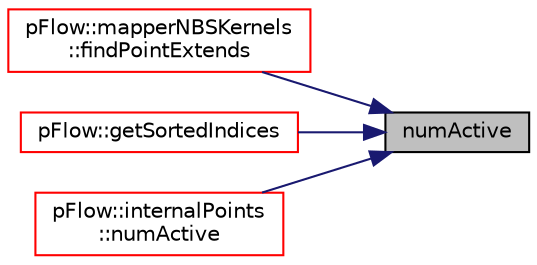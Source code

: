 digraph "numActive"
{
 // LATEX_PDF_SIZE
  edge [fontname="Helvetica",fontsize="10",labelfontname="Helvetica",labelfontsize="10"];
  node [fontname="Helvetica",fontsize="10",shape=record];
  rankdir="RL";
  Node1 [label="numActive",height=0.2,width=0.4,color="black", fillcolor="grey75", style="filled", fontcolor="black",tooltip=" "];
  Node1 -> Node2 [dir="back",color="midnightblue",fontsize="10",style="solid",fontname="Helvetica"];
  Node2 [label="pFlow::mapperNBSKernels\l::findPointExtends",height=0.2,width=0.4,color="red", fillcolor="white", style="filled",URL="$namespacepFlow_1_1mapperNBSKernels.html#a8979597ddbbff9e3bcfbcde9ae238e40",tooltip=" "];
  Node1 -> Node5 [dir="back",color="midnightblue",fontsize="10",style="solid",fontname="Helvetica"];
  Node5 [label="pFlow::getSortedIndices",height=0.2,width=0.4,color="red", fillcolor="white", style="filled",URL="$namespacepFlow.html#a0326b52c0c892dc9732af2580c7bfe6d",tooltip=" "];
  Node1 -> Node7 [dir="back",color="midnightblue",fontsize="10",style="solid",fontname="Helvetica"];
  Node7 [label="pFlow::internalPoints\l::numActive",height=0.2,width=0.4,color="red", fillcolor="white", style="filled",URL="$classpFlow_1_1internalPoints.html#a8ea5ff2610c591dcf7e68d0c84b2d23b",tooltip=" "];
}
